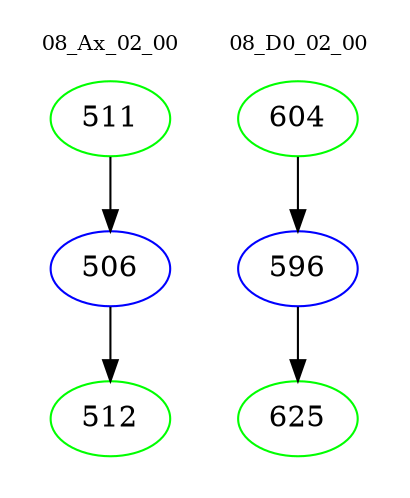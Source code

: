 digraph{
subgraph cluster_0 {
color = white
label = "08_Ax_02_00";
fontsize=10;
T0_511 [label="511", color="green"]
T0_511 -> T0_506 [color="black"]
T0_506 [label="506", color="blue"]
T0_506 -> T0_512 [color="black"]
T0_512 [label="512", color="green"]
}
subgraph cluster_1 {
color = white
label = "08_D0_02_00";
fontsize=10;
T1_604 [label="604", color="green"]
T1_604 -> T1_596 [color="black"]
T1_596 [label="596", color="blue"]
T1_596 -> T1_625 [color="black"]
T1_625 [label="625", color="green"]
}
}
